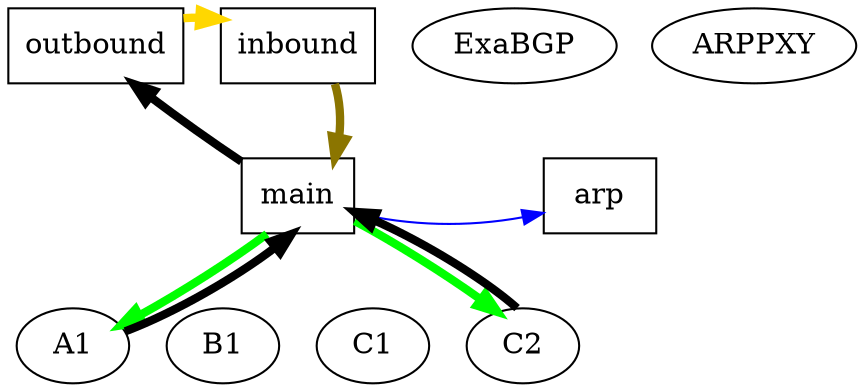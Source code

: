 digraph {
      size = "100,100";
      main, outbound, inbound, arp [shape=box];
      { rank=min; inbound outbound ARPPXY ExaBGP}
      { rank=same; A1 B1 C1 C2 } 
      { rank=same; main arp }
      /*
      edge [style=dashed, dir=none]
      main -> outbound;
      main -> inbound;
      inbound -> outbound;
      arp -> main;
      ARPPXY -> arp;
      ExaBGP -> main;
      A1 -> main;
      B1 -> main;
      C1 -> main;
      C2 -> main;
      edge [dir=forward]
      */

	// BGP flows
      main -> ExaBGP [style=invis]
      main -> A1 [style=invis]
      main -> B1 [style=invis]
      main -> C1 [style=invis]
      main -> C2 [style=invis]

      // ARP flows
      main -> ExaBGP [style=invis]
      main -> A1 [style=invis]
      main -> B1 [style=invis]
      main -> C1 [style=invis]
      main -> C2 [style=invis]

      // VMAC ARP flows
      main -> A1 [style=invis]
      main -> B1 [style=invis]
      main -> C1 [style=invis]
      main -> C2 [style=invis]

      main -> arp [color=blue]
      
      arp -> ARPPXY [style=invis]

      arp -> main [style=invis]

      main -> outbound [color=black,penwidth=2.0,penwidth=4.0]
      main -> C1 [style=invis]
      main -> C2 [color=green,penwidth=2.0,penwidth=4.0]
      main -> A1 [color=green,penwidth=2.0,penwidth=4.0]
      main -> B1 [style=invis]

      main -> outbound [style=invis]

      outbound -> inbound [style=invis]

      inbound -> main [style=invis]
      inbound -> main [style=invis]
      inbound -> main [style=invis]
      inbound -> main [color=gold4,penwidth=2.0,penwidth=4.0]

      outbound -> inbound [style=invis]
      outbound -> inbound [color=gold,penwidth=2.0,penwidth=4.0]

      A1 -> main [color=black,penwidth=2.0,penwidth=4.0]
      B1 -> main [style=invis]
      C1 -> main [style=invis]
      C2 -> main [color=black,penwidth=2.0,penwidth=4.0]
      ExaBGP -> main [style=invis]
      ARPPXY -> arp [style=invis]
}
